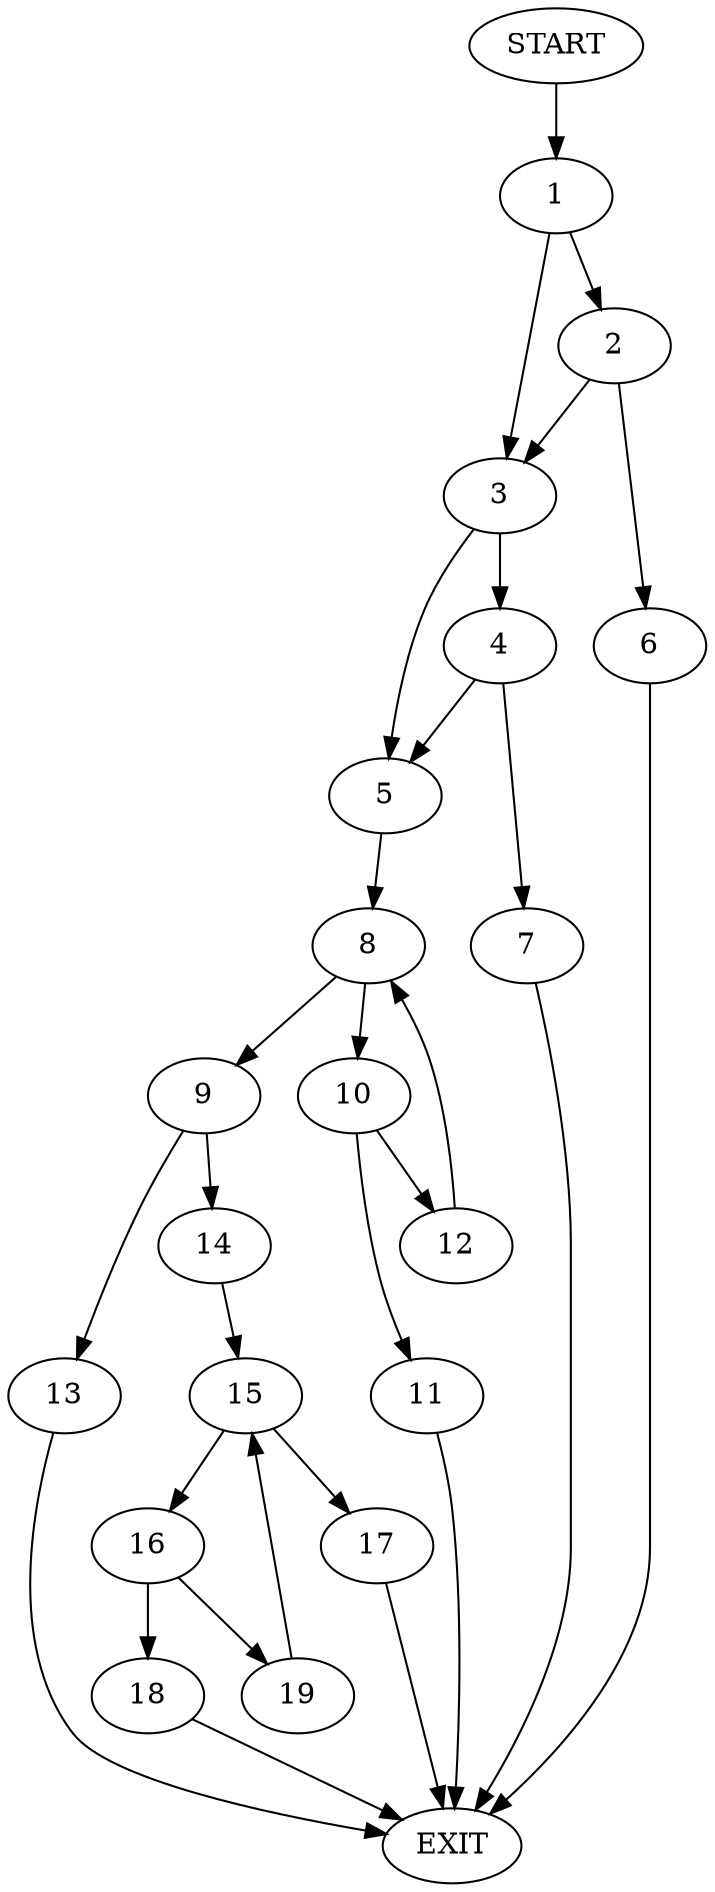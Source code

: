 digraph {
0 [label="START"]
20 [label="EXIT"]
0 -> 1
1 -> 2
1 -> 3
3 -> 4
3 -> 5
2 -> 3
2 -> 6
6 -> 20
4 -> 7
4 -> 5
5 -> 8
7 -> 20
8 -> 9
8 -> 10
10 -> 11
10 -> 12
9 -> 13
9 -> 14
12 -> 8
11 -> 20
13 -> 20
14 -> 15
15 -> 16
15 -> 17
16 -> 18
16 -> 19
17 -> 20
18 -> 20
19 -> 15
}
